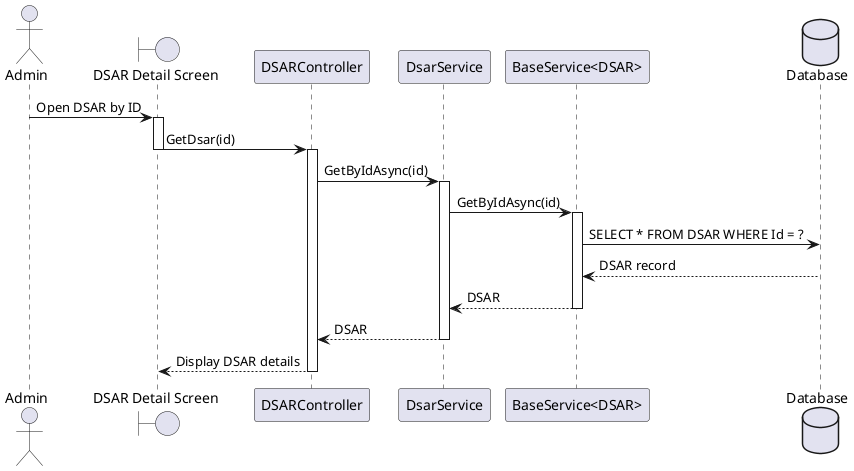 @startuml
actor Admin
boundary "DSAR Detail Screen" as Screen
participant "DSARController" as Controller
participant "DsarService" as Service
participant "BaseService<DSAR>" as BaseService
database "Database" as DB

Admin -> Screen : Open DSAR by ID
activate Screen
Screen -> Controller : GetDsar(id)
deactivate Screen
activate Controller

Controller -> Service : GetByIdAsync(id)
activate Service

Service -> BaseService : GetByIdAsync(id)
activate BaseService
BaseService -> DB : SELECT * FROM DSAR WHERE Id = ?
DB --> BaseService : DSAR record
BaseService --> Service : DSAR
deactivate BaseService

Service --> Controller : DSAR
deactivate Service

Controller --> Screen : Display DSAR details
deactivate Controller
@enduml
